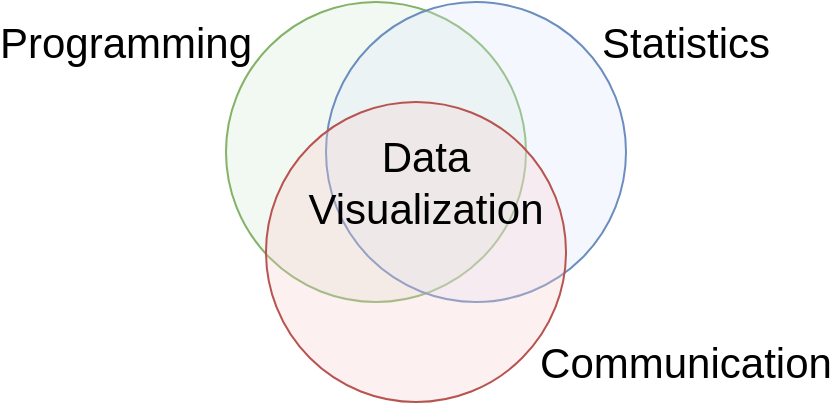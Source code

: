 <mxfile version="13.8.1"><diagram id="fYWcfSWuDOYucksK4okf" name="Page-1"><mxGraphModel dx="1554" dy="841" grid="1" gridSize="10" guides="1" tooltips="1" connect="1" arrows="1" fold="1" page="1" pageScale="1" pageWidth="850" pageHeight="1100" math="0" shadow="0"><root><mxCell id="0"/><mxCell id="1" parent="0"/><mxCell id="QHLOxAu6Wk8_6bqYtrqT-10" value="" style="group" vertex="1" connectable="0" parent="1"><mxGeometry x="70" y="30" width="320" height="200" as="geometry"/></mxCell><mxCell id="QHLOxAu6Wk8_6bqYtrqT-1" value="" style="ellipse;whiteSpace=wrap;html=1;aspect=fixed;fillColor=#d5e8d4;strokeColor=#82b366;fillOpacity=30;" vertex="1" parent="QHLOxAu6Wk8_6bqYtrqT-10"><mxGeometry x="70" width="150" height="150" as="geometry"/></mxCell><mxCell id="QHLOxAu6Wk8_6bqYtrqT-2" value="" style="ellipse;whiteSpace=wrap;html=1;aspect=fixed;fillColor=#dae8fc;strokeColor=#6c8ebf;fillOpacity=30;" vertex="1" parent="QHLOxAu6Wk8_6bqYtrqT-10"><mxGeometry x="120" width="150" height="150" as="geometry"/></mxCell><mxCell id="QHLOxAu6Wk8_6bqYtrqT-3" value="" style="ellipse;whiteSpace=wrap;html=1;aspect=fixed;fillColor=#f8cecc;strokeColor=#b85450;strokeOpacity=100;fillOpacity=30;" vertex="1" parent="QHLOxAu6Wk8_6bqYtrqT-10"><mxGeometry x="90" y="50" width="150" height="150" as="geometry"/></mxCell><mxCell id="QHLOxAu6Wk8_6bqYtrqT-4" value="&lt;font style=&quot;font-size: 21px&quot;&gt;Statistics&lt;/font&gt;" style="text;html=1;strokeColor=none;fillColor=none;align=center;verticalAlign=middle;whiteSpace=wrap;rounded=0;" vertex="1" parent="QHLOxAu6Wk8_6bqYtrqT-10"><mxGeometry x="280" y="10" width="40" height="20" as="geometry"/></mxCell><mxCell id="QHLOxAu6Wk8_6bqYtrqT-5" value="&lt;font style=&quot;font-size: 21px&quot;&gt;Programming&lt;br&gt;&lt;/font&gt;" style="text;html=1;strokeColor=none;fillColor=none;align=center;verticalAlign=middle;whiteSpace=wrap;rounded=0;" vertex="1" parent="QHLOxAu6Wk8_6bqYtrqT-10"><mxGeometry y="10" width="40" height="20" as="geometry"/></mxCell><mxCell id="QHLOxAu6Wk8_6bqYtrqT-6" value="&lt;font style=&quot;font-size: 21px&quot;&gt;Communication&lt;br&gt;&lt;/font&gt;" style="text;html=1;strokeColor=none;fillColor=none;align=center;verticalAlign=middle;whiteSpace=wrap;rounded=0;" vertex="1" parent="QHLOxAu6Wk8_6bqYtrqT-10"><mxGeometry x="280" y="170" width="40" height="20" as="geometry"/></mxCell><mxCell id="QHLOxAu6Wk8_6bqYtrqT-7" value="&lt;font style=&quot;font-size: 21px&quot;&gt;Data Visualization&lt;br&gt;&lt;/font&gt;" style="text;html=1;strokeColor=none;fillColor=none;align=center;verticalAlign=middle;whiteSpace=wrap;rounded=0;" vertex="1" parent="QHLOxAu6Wk8_6bqYtrqT-10"><mxGeometry x="150" y="80" width="40" height="20" as="geometry"/></mxCell></root></mxGraphModel></diagram></mxfile>